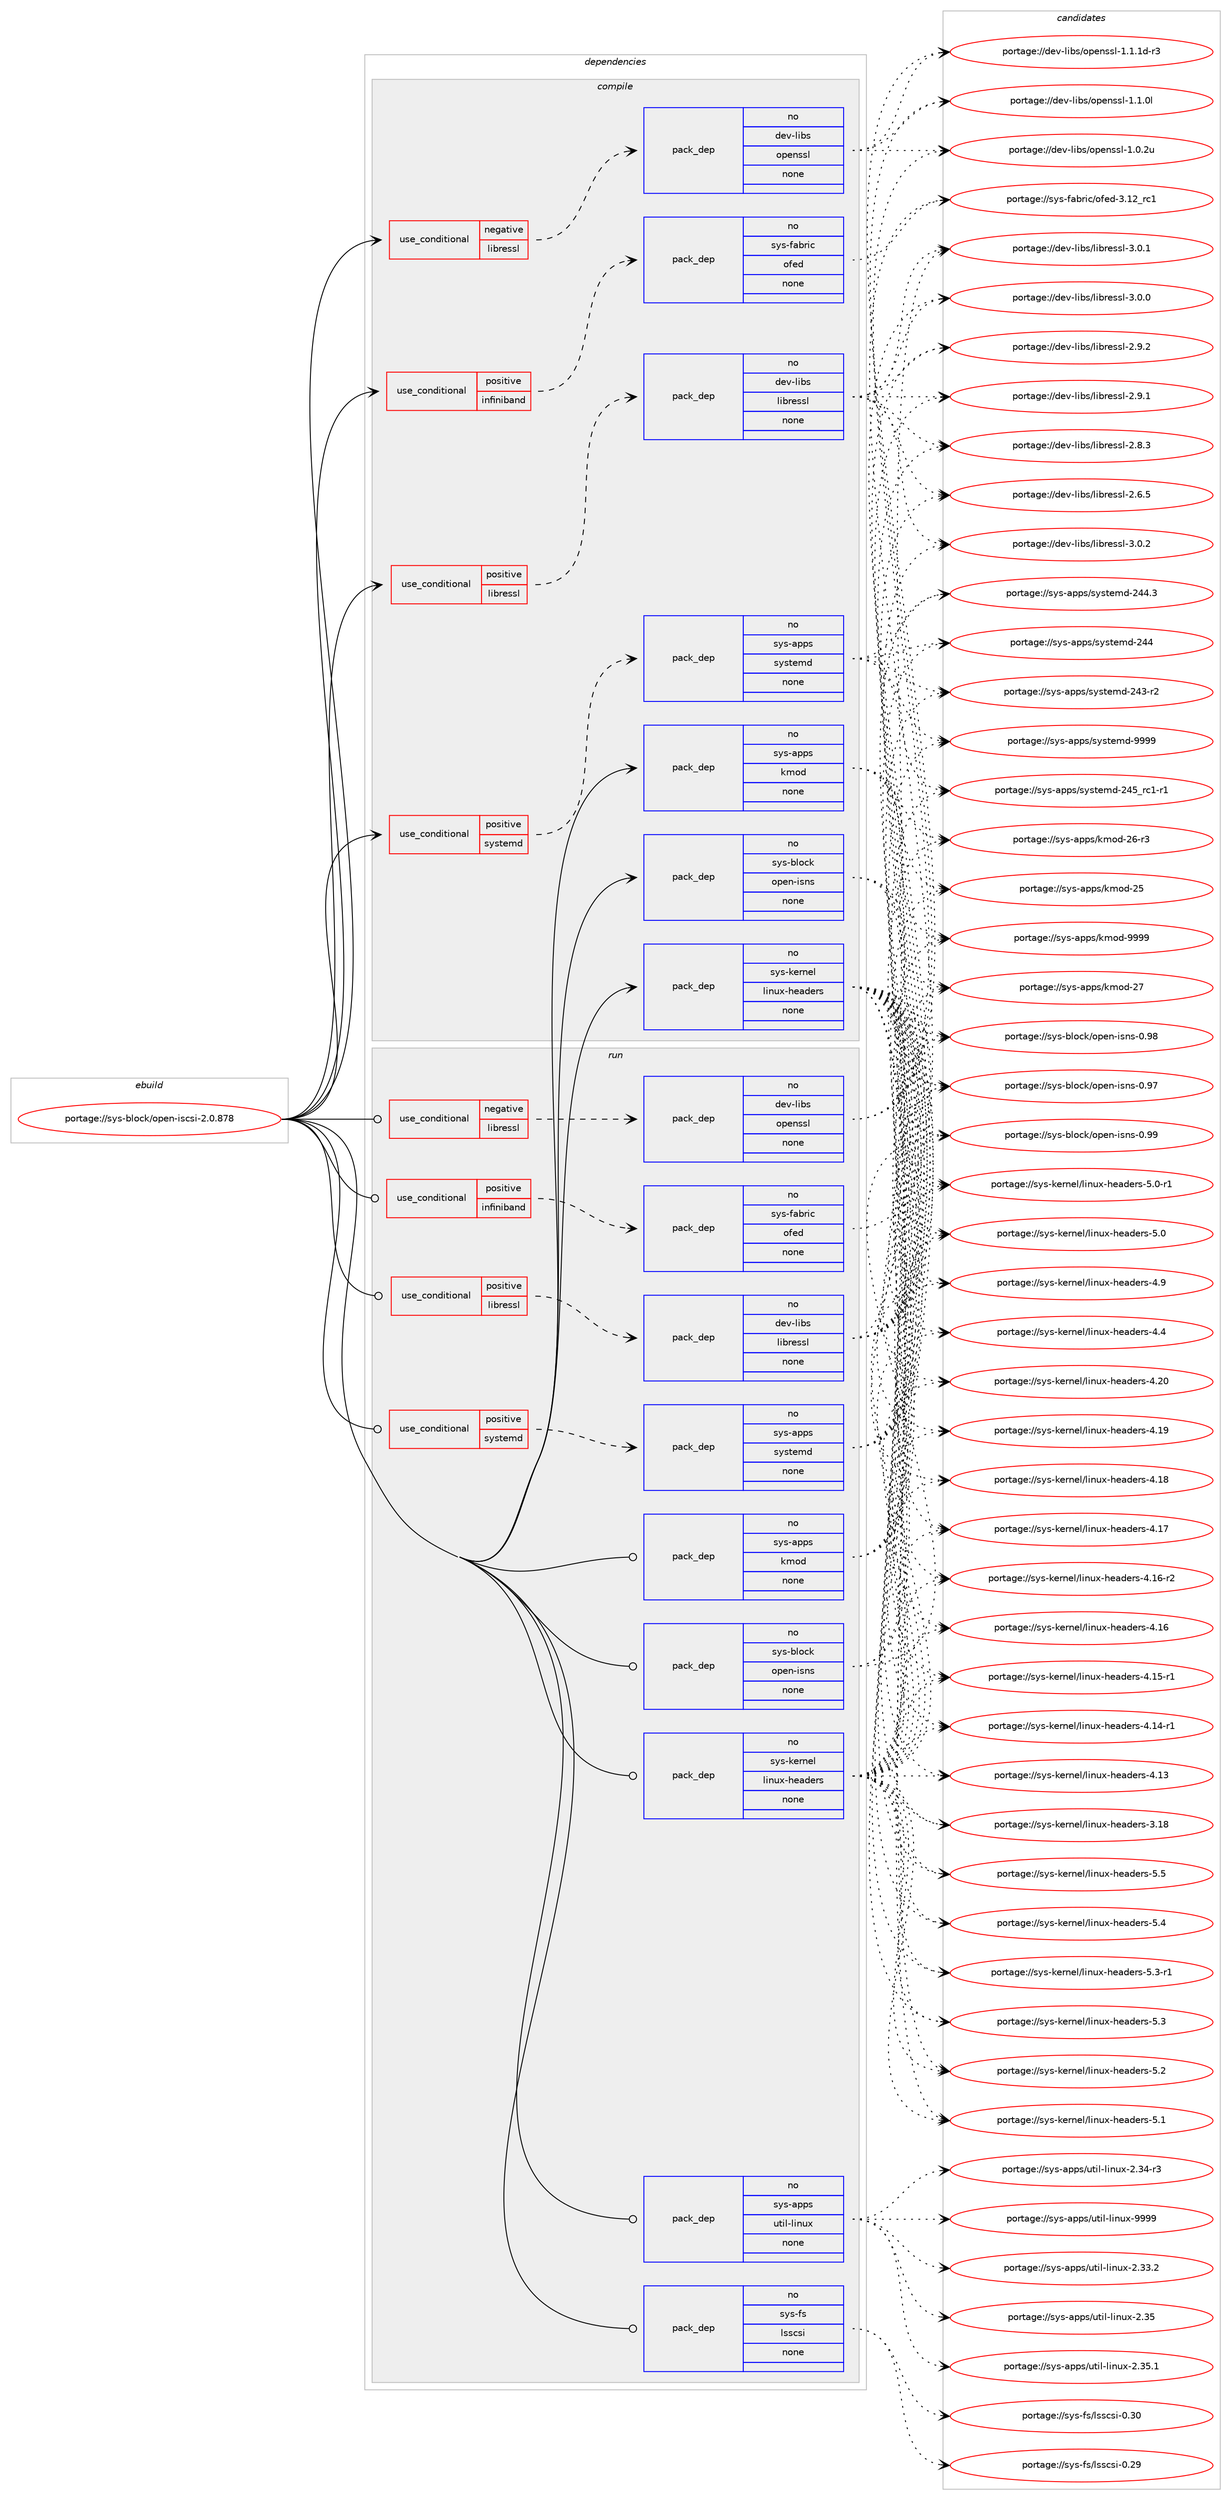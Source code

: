 digraph prolog {

# *************
# Graph options
# *************

newrank=true;
concentrate=true;
compound=true;
graph [rankdir=LR,fontname=Helvetica,fontsize=10,ranksep=1.5];#, ranksep=2.5, nodesep=0.2];
edge  [arrowhead=vee];
node  [fontname=Helvetica,fontsize=10];

# **********
# The ebuild
# **********

subgraph cluster_leftcol {
color=gray;
rank=same;
label=<<i>ebuild</i>>;
id [label="portage://sys-block/open-iscsi-2.0.878", color=red, width=4, href="../sys-block/open-iscsi-2.0.878.svg"];
}

# ****************
# The dependencies
# ****************

subgraph cluster_midcol {
color=gray;
label=<<i>dependencies</i>>;
subgraph cluster_compile {
fillcolor="#eeeeee";
style=filled;
label=<<i>compile</i>>;
subgraph cond10598 {
dependency51634 [label=<<TABLE BORDER="0" CELLBORDER="1" CELLSPACING="0" CELLPADDING="4"><TR><TD ROWSPAN="3" CELLPADDING="10">use_conditional</TD></TR><TR><TD>negative</TD></TR><TR><TD>libressl</TD></TR></TABLE>>, shape=none, color=red];
subgraph pack39869 {
dependency51635 [label=<<TABLE BORDER="0" CELLBORDER="1" CELLSPACING="0" CELLPADDING="4" WIDTH="220"><TR><TD ROWSPAN="6" CELLPADDING="30">pack_dep</TD></TR><TR><TD WIDTH="110">no</TD></TR><TR><TD>dev-libs</TD></TR><TR><TD>openssl</TD></TR><TR><TD>none</TD></TR><TR><TD></TD></TR></TABLE>>, shape=none, color=blue];
}
dependency51634:e -> dependency51635:w [weight=20,style="dashed",arrowhead="vee"];
}
id:e -> dependency51634:w [weight=20,style="solid",arrowhead="vee"];
subgraph cond10599 {
dependency51636 [label=<<TABLE BORDER="0" CELLBORDER="1" CELLSPACING="0" CELLPADDING="4"><TR><TD ROWSPAN="3" CELLPADDING="10">use_conditional</TD></TR><TR><TD>positive</TD></TR><TR><TD>infiniband</TD></TR></TABLE>>, shape=none, color=red];
subgraph pack39870 {
dependency51637 [label=<<TABLE BORDER="0" CELLBORDER="1" CELLSPACING="0" CELLPADDING="4" WIDTH="220"><TR><TD ROWSPAN="6" CELLPADDING="30">pack_dep</TD></TR><TR><TD WIDTH="110">no</TD></TR><TR><TD>sys-fabric</TD></TR><TR><TD>ofed</TD></TR><TR><TD>none</TD></TR><TR><TD></TD></TR></TABLE>>, shape=none, color=blue];
}
dependency51636:e -> dependency51637:w [weight=20,style="dashed",arrowhead="vee"];
}
id:e -> dependency51636:w [weight=20,style="solid",arrowhead="vee"];
subgraph cond10600 {
dependency51638 [label=<<TABLE BORDER="0" CELLBORDER="1" CELLSPACING="0" CELLPADDING="4"><TR><TD ROWSPAN="3" CELLPADDING="10">use_conditional</TD></TR><TR><TD>positive</TD></TR><TR><TD>libressl</TD></TR></TABLE>>, shape=none, color=red];
subgraph pack39871 {
dependency51639 [label=<<TABLE BORDER="0" CELLBORDER="1" CELLSPACING="0" CELLPADDING="4" WIDTH="220"><TR><TD ROWSPAN="6" CELLPADDING="30">pack_dep</TD></TR><TR><TD WIDTH="110">no</TD></TR><TR><TD>dev-libs</TD></TR><TR><TD>libressl</TD></TR><TR><TD>none</TD></TR><TR><TD></TD></TR></TABLE>>, shape=none, color=blue];
}
dependency51638:e -> dependency51639:w [weight=20,style="dashed",arrowhead="vee"];
}
id:e -> dependency51638:w [weight=20,style="solid",arrowhead="vee"];
subgraph cond10601 {
dependency51640 [label=<<TABLE BORDER="0" CELLBORDER="1" CELLSPACING="0" CELLPADDING="4"><TR><TD ROWSPAN="3" CELLPADDING="10">use_conditional</TD></TR><TR><TD>positive</TD></TR><TR><TD>systemd</TD></TR></TABLE>>, shape=none, color=red];
subgraph pack39872 {
dependency51641 [label=<<TABLE BORDER="0" CELLBORDER="1" CELLSPACING="0" CELLPADDING="4" WIDTH="220"><TR><TD ROWSPAN="6" CELLPADDING="30">pack_dep</TD></TR><TR><TD WIDTH="110">no</TD></TR><TR><TD>sys-apps</TD></TR><TR><TD>systemd</TD></TR><TR><TD>none</TD></TR><TR><TD></TD></TR></TABLE>>, shape=none, color=blue];
}
dependency51640:e -> dependency51641:w [weight=20,style="dashed",arrowhead="vee"];
}
id:e -> dependency51640:w [weight=20,style="solid",arrowhead="vee"];
subgraph pack39873 {
dependency51642 [label=<<TABLE BORDER="0" CELLBORDER="1" CELLSPACING="0" CELLPADDING="4" WIDTH="220"><TR><TD ROWSPAN="6" CELLPADDING="30">pack_dep</TD></TR><TR><TD WIDTH="110">no</TD></TR><TR><TD>sys-apps</TD></TR><TR><TD>kmod</TD></TR><TR><TD>none</TD></TR><TR><TD></TD></TR></TABLE>>, shape=none, color=blue];
}
id:e -> dependency51642:w [weight=20,style="solid",arrowhead="vee"];
subgraph pack39874 {
dependency51643 [label=<<TABLE BORDER="0" CELLBORDER="1" CELLSPACING="0" CELLPADDING="4" WIDTH="220"><TR><TD ROWSPAN="6" CELLPADDING="30">pack_dep</TD></TR><TR><TD WIDTH="110">no</TD></TR><TR><TD>sys-block</TD></TR><TR><TD>open-isns</TD></TR><TR><TD>none</TD></TR><TR><TD></TD></TR></TABLE>>, shape=none, color=blue];
}
id:e -> dependency51643:w [weight=20,style="solid",arrowhead="vee"];
subgraph pack39875 {
dependency51644 [label=<<TABLE BORDER="0" CELLBORDER="1" CELLSPACING="0" CELLPADDING="4" WIDTH="220"><TR><TD ROWSPAN="6" CELLPADDING="30">pack_dep</TD></TR><TR><TD WIDTH="110">no</TD></TR><TR><TD>sys-kernel</TD></TR><TR><TD>linux-headers</TD></TR><TR><TD>none</TD></TR><TR><TD></TD></TR></TABLE>>, shape=none, color=blue];
}
id:e -> dependency51644:w [weight=20,style="solid",arrowhead="vee"];
}
subgraph cluster_compileandrun {
fillcolor="#eeeeee";
style=filled;
label=<<i>compile and run</i>>;
}
subgraph cluster_run {
fillcolor="#eeeeee";
style=filled;
label=<<i>run</i>>;
subgraph cond10602 {
dependency51645 [label=<<TABLE BORDER="0" CELLBORDER="1" CELLSPACING="0" CELLPADDING="4"><TR><TD ROWSPAN="3" CELLPADDING="10">use_conditional</TD></TR><TR><TD>negative</TD></TR><TR><TD>libressl</TD></TR></TABLE>>, shape=none, color=red];
subgraph pack39876 {
dependency51646 [label=<<TABLE BORDER="0" CELLBORDER="1" CELLSPACING="0" CELLPADDING="4" WIDTH="220"><TR><TD ROWSPAN="6" CELLPADDING="30">pack_dep</TD></TR><TR><TD WIDTH="110">no</TD></TR><TR><TD>dev-libs</TD></TR><TR><TD>openssl</TD></TR><TR><TD>none</TD></TR><TR><TD></TD></TR></TABLE>>, shape=none, color=blue];
}
dependency51645:e -> dependency51646:w [weight=20,style="dashed",arrowhead="vee"];
}
id:e -> dependency51645:w [weight=20,style="solid",arrowhead="odot"];
subgraph cond10603 {
dependency51647 [label=<<TABLE BORDER="0" CELLBORDER="1" CELLSPACING="0" CELLPADDING="4"><TR><TD ROWSPAN="3" CELLPADDING="10">use_conditional</TD></TR><TR><TD>positive</TD></TR><TR><TD>infiniband</TD></TR></TABLE>>, shape=none, color=red];
subgraph pack39877 {
dependency51648 [label=<<TABLE BORDER="0" CELLBORDER="1" CELLSPACING="0" CELLPADDING="4" WIDTH="220"><TR><TD ROWSPAN="6" CELLPADDING="30">pack_dep</TD></TR><TR><TD WIDTH="110">no</TD></TR><TR><TD>sys-fabric</TD></TR><TR><TD>ofed</TD></TR><TR><TD>none</TD></TR><TR><TD></TD></TR></TABLE>>, shape=none, color=blue];
}
dependency51647:e -> dependency51648:w [weight=20,style="dashed",arrowhead="vee"];
}
id:e -> dependency51647:w [weight=20,style="solid",arrowhead="odot"];
subgraph cond10604 {
dependency51649 [label=<<TABLE BORDER="0" CELLBORDER="1" CELLSPACING="0" CELLPADDING="4"><TR><TD ROWSPAN="3" CELLPADDING="10">use_conditional</TD></TR><TR><TD>positive</TD></TR><TR><TD>libressl</TD></TR></TABLE>>, shape=none, color=red];
subgraph pack39878 {
dependency51650 [label=<<TABLE BORDER="0" CELLBORDER="1" CELLSPACING="0" CELLPADDING="4" WIDTH="220"><TR><TD ROWSPAN="6" CELLPADDING="30">pack_dep</TD></TR><TR><TD WIDTH="110">no</TD></TR><TR><TD>dev-libs</TD></TR><TR><TD>libressl</TD></TR><TR><TD>none</TD></TR><TR><TD></TD></TR></TABLE>>, shape=none, color=blue];
}
dependency51649:e -> dependency51650:w [weight=20,style="dashed",arrowhead="vee"];
}
id:e -> dependency51649:w [weight=20,style="solid",arrowhead="odot"];
subgraph cond10605 {
dependency51651 [label=<<TABLE BORDER="0" CELLBORDER="1" CELLSPACING="0" CELLPADDING="4"><TR><TD ROWSPAN="3" CELLPADDING="10">use_conditional</TD></TR><TR><TD>positive</TD></TR><TR><TD>systemd</TD></TR></TABLE>>, shape=none, color=red];
subgraph pack39879 {
dependency51652 [label=<<TABLE BORDER="0" CELLBORDER="1" CELLSPACING="0" CELLPADDING="4" WIDTH="220"><TR><TD ROWSPAN="6" CELLPADDING="30">pack_dep</TD></TR><TR><TD WIDTH="110">no</TD></TR><TR><TD>sys-apps</TD></TR><TR><TD>systemd</TD></TR><TR><TD>none</TD></TR><TR><TD></TD></TR></TABLE>>, shape=none, color=blue];
}
dependency51651:e -> dependency51652:w [weight=20,style="dashed",arrowhead="vee"];
}
id:e -> dependency51651:w [weight=20,style="solid",arrowhead="odot"];
subgraph pack39880 {
dependency51653 [label=<<TABLE BORDER="0" CELLBORDER="1" CELLSPACING="0" CELLPADDING="4" WIDTH="220"><TR><TD ROWSPAN="6" CELLPADDING="30">pack_dep</TD></TR><TR><TD WIDTH="110">no</TD></TR><TR><TD>sys-apps</TD></TR><TR><TD>kmod</TD></TR><TR><TD>none</TD></TR><TR><TD></TD></TR></TABLE>>, shape=none, color=blue];
}
id:e -> dependency51653:w [weight=20,style="solid",arrowhead="odot"];
subgraph pack39881 {
dependency51654 [label=<<TABLE BORDER="0" CELLBORDER="1" CELLSPACING="0" CELLPADDING="4" WIDTH="220"><TR><TD ROWSPAN="6" CELLPADDING="30">pack_dep</TD></TR><TR><TD WIDTH="110">no</TD></TR><TR><TD>sys-apps</TD></TR><TR><TD>util-linux</TD></TR><TR><TD>none</TD></TR><TR><TD></TD></TR></TABLE>>, shape=none, color=blue];
}
id:e -> dependency51654:w [weight=20,style="solid",arrowhead="odot"];
subgraph pack39882 {
dependency51655 [label=<<TABLE BORDER="0" CELLBORDER="1" CELLSPACING="0" CELLPADDING="4" WIDTH="220"><TR><TD ROWSPAN="6" CELLPADDING="30">pack_dep</TD></TR><TR><TD WIDTH="110">no</TD></TR><TR><TD>sys-block</TD></TR><TR><TD>open-isns</TD></TR><TR><TD>none</TD></TR><TR><TD></TD></TR></TABLE>>, shape=none, color=blue];
}
id:e -> dependency51655:w [weight=20,style="solid",arrowhead="odot"];
subgraph pack39883 {
dependency51656 [label=<<TABLE BORDER="0" CELLBORDER="1" CELLSPACING="0" CELLPADDING="4" WIDTH="220"><TR><TD ROWSPAN="6" CELLPADDING="30">pack_dep</TD></TR><TR><TD WIDTH="110">no</TD></TR><TR><TD>sys-fs</TD></TR><TR><TD>lsscsi</TD></TR><TR><TD>none</TD></TR><TR><TD></TD></TR></TABLE>>, shape=none, color=blue];
}
id:e -> dependency51656:w [weight=20,style="solid",arrowhead="odot"];
subgraph pack39884 {
dependency51657 [label=<<TABLE BORDER="0" CELLBORDER="1" CELLSPACING="0" CELLPADDING="4" WIDTH="220"><TR><TD ROWSPAN="6" CELLPADDING="30">pack_dep</TD></TR><TR><TD WIDTH="110">no</TD></TR><TR><TD>sys-kernel</TD></TR><TR><TD>linux-headers</TD></TR><TR><TD>none</TD></TR><TR><TD></TD></TR></TABLE>>, shape=none, color=blue];
}
id:e -> dependency51657:w [weight=20,style="solid",arrowhead="odot"];
}
}

# **************
# The candidates
# **************

subgraph cluster_choices {
rank=same;
color=gray;
label=<<i>candidates</i>>;

subgraph choice39869 {
color=black;
nodesep=1;
choice1001011184510810598115471111121011101151151084549464946491004511451 [label="portage://dev-libs/openssl-1.1.1d-r3", color=red, width=4,href="../dev-libs/openssl-1.1.1d-r3.svg"];
choice100101118451081059811547111112101110115115108454946494648108 [label="portage://dev-libs/openssl-1.1.0l", color=red, width=4,href="../dev-libs/openssl-1.1.0l.svg"];
choice100101118451081059811547111112101110115115108454946484650117 [label="portage://dev-libs/openssl-1.0.2u", color=red, width=4,href="../dev-libs/openssl-1.0.2u.svg"];
dependency51635:e -> choice1001011184510810598115471111121011101151151084549464946491004511451:w [style=dotted,weight="100"];
dependency51635:e -> choice100101118451081059811547111112101110115115108454946494648108:w [style=dotted,weight="100"];
dependency51635:e -> choice100101118451081059811547111112101110115115108454946484650117:w [style=dotted,weight="100"];
}
subgraph choice39870 {
color=black;
nodesep=1;
choice11512111545102979811410599471111021011004551464950951149949 [label="portage://sys-fabric/ofed-3.12_rc1", color=red, width=4,href="../sys-fabric/ofed-3.12_rc1.svg"];
dependency51637:e -> choice11512111545102979811410599471111021011004551464950951149949:w [style=dotted,weight="100"];
}
subgraph choice39871 {
color=black;
nodesep=1;
choice10010111845108105981154710810598114101115115108455146484650 [label="portage://dev-libs/libressl-3.0.2", color=red, width=4,href="../dev-libs/libressl-3.0.2.svg"];
choice10010111845108105981154710810598114101115115108455146484649 [label="portage://dev-libs/libressl-3.0.1", color=red, width=4,href="../dev-libs/libressl-3.0.1.svg"];
choice10010111845108105981154710810598114101115115108455146484648 [label="portage://dev-libs/libressl-3.0.0", color=red, width=4,href="../dev-libs/libressl-3.0.0.svg"];
choice10010111845108105981154710810598114101115115108455046574650 [label="portage://dev-libs/libressl-2.9.2", color=red, width=4,href="../dev-libs/libressl-2.9.2.svg"];
choice10010111845108105981154710810598114101115115108455046574649 [label="portage://dev-libs/libressl-2.9.1", color=red, width=4,href="../dev-libs/libressl-2.9.1.svg"];
choice10010111845108105981154710810598114101115115108455046564651 [label="portage://dev-libs/libressl-2.8.3", color=red, width=4,href="../dev-libs/libressl-2.8.3.svg"];
choice10010111845108105981154710810598114101115115108455046544653 [label="portage://dev-libs/libressl-2.6.5", color=red, width=4,href="../dev-libs/libressl-2.6.5.svg"];
dependency51639:e -> choice10010111845108105981154710810598114101115115108455146484650:w [style=dotted,weight="100"];
dependency51639:e -> choice10010111845108105981154710810598114101115115108455146484649:w [style=dotted,weight="100"];
dependency51639:e -> choice10010111845108105981154710810598114101115115108455146484648:w [style=dotted,weight="100"];
dependency51639:e -> choice10010111845108105981154710810598114101115115108455046574650:w [style=dotted,weight="100"];
dependency51639:e -> choice10010111845108105981154710810598114101115115108455046574649:w [style=dotted,weight="100"];
dependency51639:e -> choice10010111845108105981154710810598114101115115108455046564651:w [style=dotted,weight="100"];
dependency51639:e -> choice10010111845108105981154710810598114101115115108455046544653:w [style=dotted,weight="100"];
}
subgraph choice39872 {
color=black;
nodesep=1;
choice1151211154597112112115471151211151161011091004557575757 [label="portage://sys-apps/systemd-9999", color=red, width=4,href="../sys-apps/systemd-9999.svg"];
choice115121115459711211211547115121115116101109100455052539511499494511449 [label="portage://sys-apps/systemd-245_rc1-r1", color=red, width=4,href="../sys-apps/systemd-245_rc1-r1.svg"];
choice115121115459711211211547115121115116101109100455052524651 [label="portage://sys-apps/systemd-244.3", color=red, width=4,href="../sys-apps/systemd-244.3.svg"];
choice11512111545971121121154711512111511610110910045505252 [label="portage://sys-apps/systemd-244", color=red, width=4,href="../sys-apps/systemd-244.svg"];
choice115121115459711211211547115121115116101109100455052514511450 [label="portage://sys-apps/systemd-243-r2", color=red, width=4,href="../sys-apps/systemd-243-r2.svg"];
dependency51641:e -> choice1151211154597112112115471151211151161011091004557575757:w [style=dotted,weight="100"];
dependency51641:e -> choice115121115459711211211547115121115116101109100455052539511499494511449:w [style=dotted,weight="100"];
dependency51641:e -> choice115121115459711211211547115121115116101109100455052524651:w [style=dotted,weight="100"];
dependency51641:e -> choice11512111545971121121154711512111511610110910045505252:w [style=dotted,weight="100"];
dependency51641:e -> choice115121115459711211211547115121115116101109100455052514511450:w [style=dotted,weight="100"];
}
subgraph choice39873 {
color=black;
nodesep=1;
choice1151211154597112112115471071091111004557575757 [label="portage://sys-apps/kmod-9999", color=red, width=4,href="../sys-apps/kmod-9999.svg"];
choice115121115459711211211547107109111100455055 [label="portage://sys-apps/kmod-27", color=red, width=4,href="../sys-apps/kmod-27.svg"];
choice1151211154597112112115471071091111004550544511451 [label="portage://sys-apps/kmod-26-r3", color=red, width=4,href="../sys-apps/kmod-26-r3.svg"];
choice115121115459711211211547107109111100455053 [label="portage://sys-apps/kmod-25", color=red, width=4,href="../sys-apps/kmod-25.svg"];
dependency51642:e -> choice1151211154597112112115471071091111004557575757:w [style=dotted,weight="100"];
dependency51642:e -> choice115121115459711211211547107109111100455055:w [style=dotted,weight="100"];
dependency51642:e -> choice1151211154597112112115471071091111004550544511451:w [style=dotted,weight="100"];
dependency51642:e -> choice115121115459711211211547107109111100455053:w [style=dotted,weight="100"];
}
subgraph choice39874 {
color=black;
nodesep=1;
choice11512111545981081119910747111112101110451051151101154548465757 [label="portage://sys-block/open-isns-0.99", color=red, width=4,href="../sys-block/open-isns-0.99.svg"];
choice11512111545981081119910747111112101110451051151101154548465756 [label="portage://sys-block/open-isns-0.98", color=red, width=4,href="../sys-block/open-isns-0.98.svg"];
choice11512111545981081119910747111112101110451051151101154548465755 [label="portage://sys-block/open-isns-0.97", color=red, width=4,href="../sys-block/open-isns-0.97.svg"];
dependency51643:e -> choice11512111545981081119910747111112101110451051151101154548465757:w [style=dotted,weight="100"];
dependency51643:e -> choice11512111545981081119910747111112101110451051151101154548465756:w [style=dotted,weight="100"];
dependency51643:e -> choice11512111545981081119910747111112101110451051151101154548465755:w [style=dotted,weight="100"];
}
subgraph choice39875 {
color=black;
nodesep=1;
choice1151211154510710111411010110847108105110117120451041019710010111411545534653 [label="portage://sys-kernel/linux-headers-5.5", color=red, width=4,href="../sys-kernel/linux-headers-5.5.svg"];
choice1151211154510710111411010110847108105110117120451041019710010111411545534652 [label="portage://sys-kernel/linux-headers-5.4", color=red, width=4,href="../sys-kernel/linux-headers-5.4.svg"];
choice11512111545107101114110101108471081051101171204510410197100101114115455346514511449 [label="portage://sys-kernel/linux-headers-5.3-r1", color=red, width=4,href="../sys-kernel/linux-headers-5.3-r1.svg"];
choice1151211154510710111411010110847108105110117120451041019710010111411545534651 [label="portage://sys-kernel/linux-headers-5.3", color=red, width=4,href="../sys-kernel/linux-headers-5.3.svg"];
choice1151211154510710111411010110847108105110117120451041019710010111411545534650 [label="portage://sys-kernel/linux-headers-5.2", color=red, width=4,href="../sys-kernel/linux-headers-5.2.svg"];
choice1151211154510710111411010110847108105110117120451041019710010111411545534649 [label="portage://sys-kernel/linux-headers-5.1", color=red, width=4,href="../sys-kernel/linux-headers-5.1.svg"];
choice11512111545107101114110101108471081051101171204510410197100101114115455346484511449 [label="portage://sys-kernel/linux-headers-5.0-r1", color=red, width=4,href="../sys-kernel/linux-headers-5.0-r1.svg"];
choice1151211154510710111411010110847108105110117120451041019710010111411545534648 [label="portage://sys-kernel/linux-headers-5.0", color=red, width=4,href="../sys-kernel/linux-headers-5.0.svg"];
choice1151211154510710111411010110847108105110117120451041019710010111411545524657 [label="portage://sys-kernel/linux-headers-4.9", color=red, width=4,href="../sys-kernel/linux-headers-4.9.svg"];
choice1151211154510710111411010110847108105110117120451041019710010111411545524652 [label="portage://sys-kernel/linux-headers-4.4", color=red, width=4,href="../sys-kernel/linux-headers-4.4.svg"];
choice115121115451071011141101011084710810511011712045104101971001011141154552465048 [label="portage://sys-kernel/linux-headers-4.20", color=red, width=4,href="../sys-kernel/linux-headers-4.20.svg"];
choice115121115451071011141101011084710810511011712045104101971001011141154552464957 [label="portage://sys-kernel/linux-headers-4.19", color=red, width=4,href="../sys-kernel/linux-headers-4.19.svg"];
choice115121115451071011141101011084710810511011712045104101971001011141154552464956 [label="portage://sys-kernel/linux-headers-4.18", color=red, width=4,href="../sys-kernel/linux-headers-4.18.svg"];
choice115121115451071011141101011084710810511011712045104101971001011141154552464955 [label="portage://sys-kernel/linux-headers-4.17", color=red, width=4,href="../sys-kernel/linux-headers-4.17.svg"];
choice1151211154510710111411010110847108105110117120451041019710010111411545524649544511450 [label="portage://sys-kernel/linux-headers-4.16-r2", color=red, width=4,href="../sys-kernel/linux-headers-4.16-r2.svg"];
choice115121115451071011141101011084710810511011712045104101971001011141154552464954 [label="portage://sys-kernel/linux-headers-4.16", color=red, width=4,href="../sys-kernel/linux-headers-4.16.svg"];
choice1151211154510710111411010110847108105110117120451041019710010111411545524649534511449 [label="portage://sys-kernel/linux-headers-4.15-r1", color=red, width=4,href="../sys-kernel/linux-headers-4.15-r1.svg"];
choice1151211154510710111411010110847108105110117120451041019710010111411545524649524511449 [label="portage://sys-kernel/linux-headers-4.14-r1", color=red, width=4,href="../sys-kernel/linux-headers-4.14-r1.svg"];
choice115121115451071011141101011084710810511011712045104101971001011141154552464951 [label="portage://sys-kernel/linux-headers-4.13", color=red, width=4,href="../sys-kernel/linux-headers-4.13.svg"];
choice115121115451071011141101011084710810511011712045104101971001011141154551464956 [label="portage://sys-kernel/linux-headers-3.18", color=red, width=4,href="../sys-kernel/linux-headers-3.18.svg"];
dependency51644:e -> choice1151211154510710111411010110847108105110117120451041019710010111411545534653:w [style=dotted,weight="100"];
dependency51644:e -> choice1151211154510710111411010110847108105110117120451041019710010111411545534652:w [style=dotted,weight="100"];
dependency51644:e -> choice11512111545107101114110101108471081051101171204510410197100101114115455346514511449:w [style=dotted,weight="100"];
dependency51644:e -> choice1151211154510710111411010110847108105110117120451041019710010111411545534651:w [style=dotted,weight="100"];
dependency51644:e -> choice1151211154510710111411010110847108105110117120451041019710010111411545534650:w [style=dotted,weight="100"];
dependency51644:e -> choice1151211154510710111411010110847108105110117120451041019710010111411545534649:w [style=dotted,weight="100"];
dependency51644:e -> choice11512111545107101114110101108471081051101171204510410197100101114115455346484511449:w [style=dotted,weight="100"];
dependency51644:e -> choice1151211154510710111411010110847108105110117120451041019710010111411545534648:w [style=dotted,weight="100"];
dependency51644:e -> choice1151211154510710111411010110847108105110117120451041019710010111411545524657:w [style=dotted,weight="100"];
dependency51644:e -> choice1151211154510710111411010110847108105110117120451041019710010111411545524652:w [style=dotted,weight="100"];
dependency51644:e -> choice115121115451071011141101011084710810511011712045104101971001011141154552465048:w [style=dotted,weight="100"];
dependency51644:e -> choice115121115451071011141101011084710810511011712045104101971001011141154552464957:w [style=dotted,weight="100"];
dependency51644:e -> choice115121115451071011141101011084710810511011712045104101971001011141154552464956:w [style=dotted,weight="100"];
dependency51644:e -> choice115121115451071011141101011084710810511011712045104101971001011141154552464955:w [style=dotted,weight="100"];
dependency51644:e -> choice1151211154510710111411010110847108105110117120451041019710010111411545524649544511450:w [style=dotted,weight="100"];
dependency51644:e -> choice115121115451071011141101011084710810511011712045104101971001011141154552464954:w [style=dotted,weight="100"];
dependency51644:e -> choice1151211154510710111411010110847108105110117120451041019710010111411545524649534511449:w [style=dotted,weight="100"];
dependency51644:e -> choice1151211154510710111411010110847108105110117120451041019710010111411545524649524511449:w [style=dotted,weight="100"];
dependency51644:e -> choice115121115451071011141101011084710810511011712045104101971001011141154552464951:w [style=dotted,weight="100"];
dependency51644:e -> choice115121115451071011141101011084710810511011712045104101971001011141154551464956:w [style=dotted,weight="100"];
}
subgraph choice39876 {
color=black;
nodesep=1;
choice1001011184510810598115471111121011101151151084549464946491004511451 [label="portage://dev-libs/openssl-1.1.1d-r3", color=red, width=4,href="../dev-libs/openssl-1.1.1d-r3.svg"];
choice100101118451081059811547111112101110115115108454946494648108 [label="portage://dev-libs/openssl-1.1.0l", color=red, width=4,href="../dev-libs/openssl-1.1.0l.svg"];
choice100101118451081059811547111112101110115115108454946484650117 [label="portage://dev-libs/openssl-1.0.2u", color=red, width=4,href="../dev-libs/openssl-1.0.2u.svg"];
dependency51646:e -> choice1001011184510810598115471111121011101151151084549464946491004511451:w [style=dotted,weight="100"];
dependency51646:e -> choice100101118451081059811547111112101110115115108454946494648108:w [style=dotted,weight="100"];
dependency51646:e -> choice100101118451081059811547111112101110115115108454946484650117:w [style=dotted,weight="100"];
}
subgraph choice39877 {
color=black;
nodesep=1;
choice11512111545102979811410599471111021011004551464950951149949 [label="portage://sys-fabric/ofed-3.12_rc1", color=red, width=4,href="../sys-fabric/ofed-3.12_rc1.svg"];
dependency51648:e -> choice11512111545102979811410599471111021011004551464950951149949:w [style=dotted,weight="100"];
}
subgraph choice39878 {
color=black;
nodesep=1;
choice10010111845108105981154710810598114101115115108455146484650 [label="portage://dev-libs/libressl-3.0.2", color=red, width=4,href="../dev-libs/libressl-3.0.2.svg"];
choice10010111845108105981154710810598114101115115108455146484649 [label="portage://dev-libs/libressl-3.0.1", color=red, width=4,href="../dev-libs/libressl-3.0.1.svg"];
choice10010111845108105981154710810598114101115115108455146484648 [label="portage://dev-libs/libressl-3.0.0", color=red, width=4,href="../dev-libs/libressl-3.0.0.svg"];
choice10010111845108105981154710810598114101115115108455046574650 [label="portage://dev-libs/libressl-2.9.2", color=red, width=4,href="../dev-libs/libressl-2.9.2.svg"];
choice10010111845108105981154710810598114101115115108455046574649 [label="portage://dev-libs/libressl-2.9.1", color=red, width=4,href="../dev-libs/libressl-2.9.1.svg"];
choice10010111845108105981154710810598114101115115108455046564651 [label="portage://dev-libs/libressl-2.8.3", color=red, width=4,href="../dev-libs/libressl-2.8.3.svg"];
choice10010111845108105981154710810598114101115115108455046544653 [label="portage://dev-libs/libressl-2.6.5", color=red, width=4,href="../dev-libs/libressl-2.6.5.svg"];
dependency51650:e -> choice10010111845108105981154710810598114101115115108455146484650:w [style=dotted,weight="100"];
dependency51650:e -> choice10010111845108105981154710810598114101115115108455146484649:w [style=dotted,weight="100"];
dependency51650:e -> choice10010111845108105981154710810598114101115115108455146484648:w [style=dotted,weight="100"];
dependency51650:e -> choice10010111845108105981154710810598114101115115108455046574650:w [style=dotted,weight="100"];
dependency51650:e -> choice10010111845108105981154710810598114101115115108455046574649:w [style=dotted,weight="100"];
dependency51650:e -> choice10010111845108105981154710810598114101115115108455046564651:w [style=dotted,weight="100"];
dependency51650:e -> choice10010111845108105981154710810598114101115115108455046544653:w [style=dotted,weight="100"];
}
subgraph choice39879 {
color=black;
nodesep=1;
choice1151211154597112112115471151211151161011091004557575757 [label="portage://sys-apps/systemd-9999", color=red, width=4,href="../sys-apps/systemd-9999.svg"];
choice115121115459711211211547115121115116101109100455052539511499494511449 [label="portage://sys-apps/systemd-245_rc1-r1", color=red, width=4,href="../sys-apps/systemd-245_rc1-r1.svg"];
choice115121115459711211211547115121115116101109100455052524651 [label="portage://sys-apps/systemd-244.3", color=red, width=4,href="../sys-apps/systemd-244.3.svg"];
choice11512111545971121121154711512111511610110910045505252 [label="portage://sys-apps/systemd-244", color=red, width=4,href="../sys-apps/systemd-244.svg"];
choice115121115459711211211547115121115116101109100455052514511450 [label="portage://sys-apps/systemd-243-r2", color=red, width=4,href="../sys-apps/systemd-243-r2.svg"];
dependency51652:e -> choice1151211154597112112115471151211151161011091004557575757:w [style=dotted,weight="100"];
dependency51652:e -> choice115121115459711211211547115121115116101109100455052539511499494511449:w [style=dotted,weight="100"];
dependency51652:e -> choice115121115459711211211547115121115116101109100455052524651:w [style=dotted,weight="100"];
dependency51652:e -> choice11512111545971121121154711512111511610110910045505252:w [style=dotted,weight="100"];
dependency51652:e -> choice115121115459711211211547115121115116101109100455052514511450:w [style=dotted,weight="100"];
}
subgraph choice39880 {
color=black;
nodesep=1;
choice1151211154597112112115471071091111004557575757 [label="portage://sys-apps/kmod-9999", color=red, width=4,href="../sys-apps/kmod-9999.svg"];
choice115121115459711211211547107109111100455055 [label="portage://sys-apps/kmod-27", color=red, width=4,href="../sys-apps/kmod-27.svg"];
choice1151211154597112112115471071091111004550544511451 [label="portage://sys-apps/kmod-26-r3", color=red, width=4,href="../sys-apps/kmod-26-r3.svg"];
choice115121115459711211211547107109111100455053 [label="portage://sys-apps/kmod-25", color=red, width=4,href="../sys-apps/kmod-25.svg"];
dependency51653:e -> choice1151211154597112112115471071091111004557575757:w [style=dotted,weight="100"];
dependency51653:e -> choice115121115459711211211547107109111100455055:w [style=dotted,weight="100"];
dependency51653:e -> choice1151211154597112112115471071091111004550544511451:w [style=dotted,weight="100"];
dependency51653:e -> choice115121115459711211211547107109111100455053:w [style=dotted,weight="100"];
}
subgraph choice39881 {
color=black;
nodesep=1;
choice115121115459711211211547117116105108451081051101171204557575757 [label="portage://sys-apps/util-linux-9999", color=red, width=4,href="../sys-apps/util-linux-9999.svg"];
choice1151211154597112112115471171161051084510810511011712045504651534649 [label="portage://sys-apps/util-linux-2.35.1", color=red, width=4,href="../sys-apps/util-linux-2.35.1.svg"];
choice115121115459711211211547117116105108451081051101171204550465153 [label="portage://sys-apps/util-linux-2.35", color=red, width=4,href="../sys-apps/util-linux-2.35.svg"];
choice1151211154597112112115471171161051084510810511011712045504651524511451 [label="portage://sys-apps/util-linux-2.34-r3", color=red, width=4,href="../sys-apps/util-linux-2.34-r3.svg"];
choice1151211154597112112115471171161051084510810511011712045504651514650 [label="portage://sys-apps/util-linux-2.33.2", color=red, width=4,href="../sys-apps/util-linux-2.33.2.svg"];
dependency51654:e -> choice115121115459711211211547117116105108451081051101171204557575757:w [style=dotted,weight="100"];
dependency51654:e -> choice1151211154597112112115471171161051084510810511011712045504651534649:w [style=dotted,weight="100"];
dependency51654:e -> choice115121115459711211211547117116105108451081051101171204550465153:w [style=dotted,weight="100"];
dependency51654:e -> choice1151211154597112112115471171161051084510810511011712045504651524511451:w [style=dotted,weight="100"];
dependency51654:e -> choice1151211154597112112115471171161051084510810511011712045504651514650:w [style=dotted,weight="100"];
}
subgraph choice39882 {
color=black;
nodesep=1;
choice11512111545981081119910747111112101110451051151101154548465757 [label="portage://sys-block/open-isns-0.99", color=red, width=4,href="../sys-block/open-isns-0.99.svg"];
choice11512111545981081119910747111112101110451051151101154548465756 [label="portage://sys-block/open-isns-0.98", color=red, width=4,href="../sys-block/open-isns-0.98.svg"];
choice11512111545981081119910747111112101110451051151101154548465755 [label="portage://sys-block/open-isns-0.97", color=red, width=4,href="../sys-block/open-isns-0.97.svg"];
dependency51655:e -> choice11512111545981081119910747111112101110451051151101154548465757:w [style=dotted,weight="100"];
dependency51655:e -> choice11512111545981081119910747111112101110451051151101154548465756:w [style=dotted,weight="100"];
dependency51655:e -> choice11512111545981081119910747111112101110451051151101154548465755:w [style=dotted,weight="100"];
}
subgraph choice39883 {
color=black;
nodesep=1;
choice1151211154510211547108115115991151054548465148 [label="portage://sys-fs/lsscsi-0.30", color=red, width=4,href="../sys-fs/lsscsi-0.30.svg"];
choice1151211154510211547108115115991151054548465057 [label="portage://sys-fs/lsscsi-0.29", color=red, width=4,href="../sys-fs/lsscsi-0.29.svg"];
dependency51656:e -> choice1151211154510211547108115115991151054548465148:w [style=dotted,weight="100"];
dependency51656:e -> choice1151211154510211547108115115991151054548465057:w [style=dotted,weight="100"];
}
subgraph choice39884 {
color=black;
nodesep=1;
choice1151211154510710111411010110847108105110117120451041019710010111411545534653 [label="portage://sys-kernel/linux-headers-5.5", color=red, width=4,href="../sys-kernel/linux-headers-5.5.svg"];
choice1151211154510710111411010110847108105110117120451041019710010111411545534652 [label="portage://sys-kernel/linux-headers-5.4", color=red, width=4,href="../sys-kernel/linux-headers-5.4.svg"];
choice11512111545107101114110101108471081051101171204510410197100101114115455346514511449 [label="portage://sys-kernel/linux-headers-5.3-r1", color=red, width=4,href="../sys-kernel/linux-headers-5.3-r1.svg"];
choice1151211154510710111411010110847108105110117120451041019710010111411545534651 [label="portage://sys-kernel/linux-headers-5.3", color=red, width=4,href="../sys-kernel/linux-headers-5.3.svg"];
choice1151211154510710111411010110847108105110117120451041019710010111411545534650 [label="portage://sys-kernel/linux-headers-5.2", color=red, width=4,href="../sys-kernel/linux-headers-5.2.svg"];
choice1151211154510710111411010110847108105110117120451041019710010111411545534649 [label="portage://sys-kernel/linux-headers-5.1", color=red, width=4,href="../sys-kernel/linux-headers-5.1.svg"];
choice11512111545107101114110101108471081051101171204510410197100101114115455346484511449 [label="portage://sys-kernel/linux-headers-5.0-r1", color=red, width=4,href="../sys-kernel/linux-headers-5.0-r1.svg"];
choice1151211154510710111411010110847108105110117120451041019710010111411545534648 [label="portage://sys-kernel/linux-headers-5.0", color=red, width=4,href="../sys-kernel/linux-headers-5.0.svg"];
choice1151211154510710111411010110847108105110117120451041019710010111411545524657 [label="portage://sys-kernel/linux-headers-4.9", color=red, width=4,href="../sys-kernel/linux-headers-4.9.svg"];
choice1151211154510710111411010110847108105110117120451041019710010111411545524652 [label="portage://sys-kernel/linux-headers-4.4", color=red, width=4,href="../sys-kernel/linux-headers-4.4.svg"];
choice115121115451071011141101011084710810511011712045104101971001011141154552465048 [label="portage://sys-kernel/linux-headers-4.20", color=red, width=4,href="../sys-kernel/linux-headers-4.20.svg"];
choice115121115451071011141101011084710810511011712045104101971001011141154552464957 [label="portage://sys-kernel/linux-headers-4.19", color=red, width=4,href="../sys-kernel/linux-headers-4.19.svg"];
choice115121115451071011141101011084710810511011712045104101971001011141154552464956 [label="portage://sys-kernel/linux-headers-4.18", color=red, width=4,href="../sys-kernel/linux-headers-4.18.svg"];
choice115121115451071011141101011084710810511011712045104101971001011141154552464955 [label="portage://sys-kernel/linux-headers-4.17", color=red, width=4,href="../sys-kernel/linux-headers-4.17.svg"];
choice1151211154510710111411010110847108105110117120451041019710010111411545524649544511450 [label="portage://sys-kernel/linux-headers-4.16-r2", color=red, width=4,href="../sys-kernel/linux-headers-4.16-r2.svg"];
choice115121115451071011141101011084710810511011712045104101971001011141154552464954 [label="portage://sys-kernel/linux-headers-4.16", color=red, width=4,href="../sys-kernel/linux-headers-4.16.svg"];
choice1151211154510710111411010110847108105110117120451041019710010111411545524649534511449 [label="portage://sys-kernel/linux-headers-4.15-r1", color=red, width=4,href="../sys-kernel/linux-headers-4.15-r1.svg"];
choice1151211154510710111411010110847108105110117120451041019710010111411545524649524511449 [label="portage://sys-kernel/linux-headers-4.14-r1", color=red, width=4,href="../sys-kernel/linux-headers-4.14-r1.svg"];
choice115121115451071011141101011084710810511011712045104101971001011141154552464951 [label="portage://sys-kernel/linux-headers-4.13", color=red, width=4,href="../sys-kernel/linux-headers-4.13.svg"];
choice115121115451071011141101011084710810511011712045104101971001011141154551464956 [label="portage://sys-kernel/linux-headers-3.18", color=red, width=4,href="../sys-kernel/linux-headers-3.18.svg"];
dependency51657:e -> choice1151211154510710111411010110847108105110117120451041019710010111411545534653:w [style=dotted,weight="100"];
dependency51657:e -> choice1151211154510710111411010110847108105110117120451041019710010111411545534652:w [style=dotted,weight="100"];
dependency51657:e -> choice11512111545107101114110101108471081051101171204510410197100101114115455346514511449:w [style=dotted,weight="100"];
dependency51657:e -> choice1151211154510710111411010110847108105110117120451041019710010111411545534651:w [style=dotted,weight="100"];
dependency51657:e -> choice1151211154510710111411010110847108105110117120451041019710010111411545534650:w [style=dotted,weight="100"];
dependency51657:e -> choice1151211154510710111411010110847108105110117120451041019710010111411545534649:w [style=dotted,weight="100"];
dependency51657:e -> choice11512111545107101114110101108471081051101171204510410197100101114115455346484511449:w [style=dotted,weight="100"];
dependency51657:e -> choice1151211154510710111411010110847108105110117120451041019710010111411545534648:w [style=dotted,weight="100"];
dependency51657:e -> choice1151211154510710111411010110847108105110117120451041019710010111411545524657:w [style=dotted,weight="100"];
dependency51657:e -> choice1151211154510710111411010110847108105110117120451041019710010111411545524652:w [style=dotted,weight="100"];
dependency51657:e -> choice115121115451071011141101011084710810511011712045104101971001011141154552465048:w [style=dotted,weight="100"];
dependency51657:e -> choice115121115451071011141101011084710810511011712045104101971001011141154552464957:w [style=dotted,weight="100"];
dependency51657:e -> choice115121115451071011141101011084710810511011712045104101971001011141154552464956:w [style=dotted,weight="100"];
dependency51657:e -> choice115121115451071011141101011084710810511011712045104101971001011141154552464955:w [style=dotted,weight="100"];
dependency51657:e -> choice1151211154510710111411010110847108105110117120451041019710010111411545524649544511450:w [style=dotted,weight="100"];
dependency51657:e -> choice115121115451071011141101011084710810511011712045104101971001011141154552464954:w [style=dotted,weight="100"];
dependency51657:e -> choice1151211154510710111411010110847108105110117120451041019710010111411545524649534511449:w [style=dotted,weight="100"];
dependency51657:e -> choice1151211154510710111411010110847108105110117120451041019710010111411545524649524511449:w [style=dotted,weight="100"];
dependency51657:e -> choice115121115451071011141101011084710810511011712045104101971001011141154552464951:w [style=dotted,weight="100"];
dependency51657:e -> choice115121115451071011141101011084710810511011712045104101971001011141154551464956:w [style=dotted,weight="100"];
}
}

}
